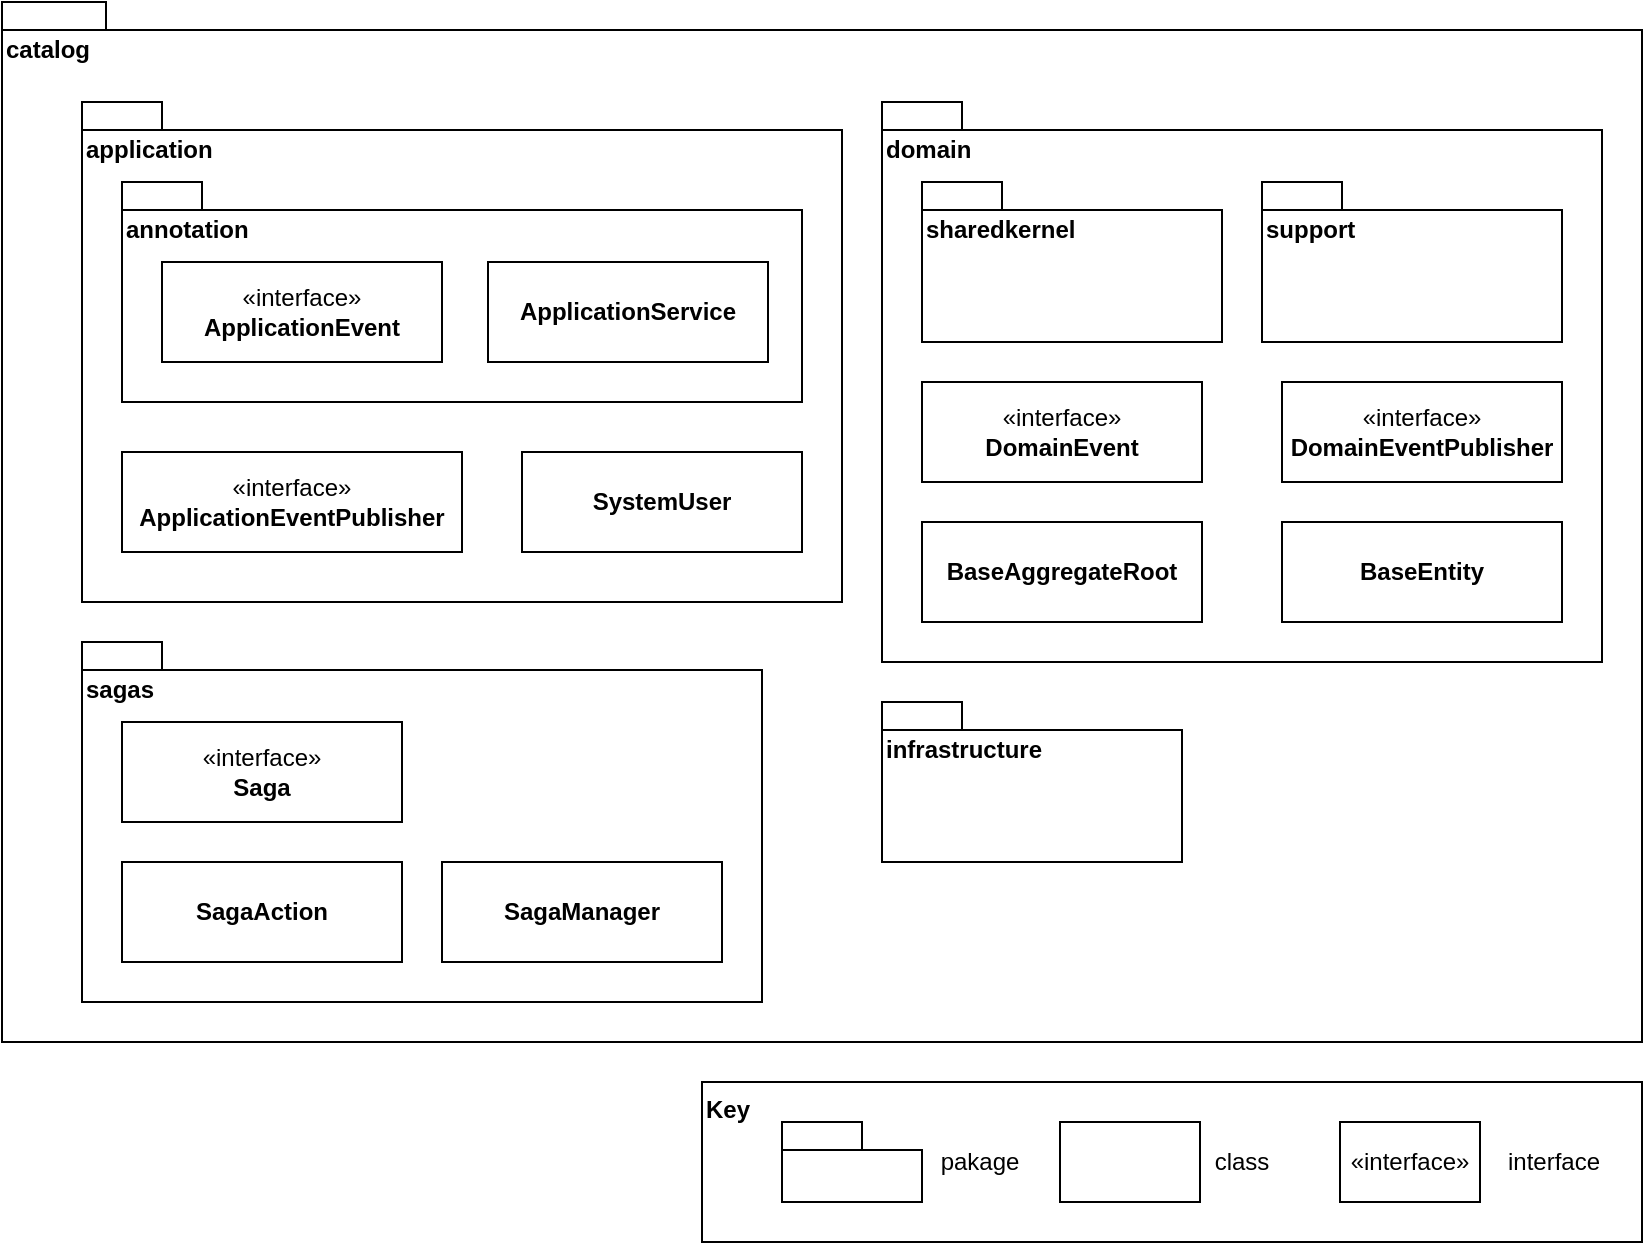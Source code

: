 <mxfile version="21.5.0" type="github" pages="2">
  <diagram name="Q1" id="Gf5s2hJlNByI8KeHs30I">
    <mxGraphModel dx="1171" dy="1398" grid="1" gridSize="10" guides="1" tooltips="1" connect="1" arrows="1" fold="1" page="1" pageScale="1" pageWidth="827" pageHeight="1169" background="none" math="0" shadow="0">
      <root>
        <mxCell id="0" />
        <mxCell id="1" parent="0" />
        <mxCell id="T_zOg4GreK9VvVDKf6gY-1" value="catalog" style="shape=folder;fontStyle=1;spacingTop=10;tabWidth=40;tabHeight=14;tabPosition=left;html=1;whiteSpace=wrap;align=left;labelPosition=center;verticalLabelPosition=middle;verticalAlign=top;" parent="1" vertex="1">
          <mxGeometry x="7" y="40" width="820" height="520" as="geometry" />
        </mxCell>
        <mxCell id="T_zOg4GreK9VvVDKf6gY-9" value="" style="group" parent="1" vertex="1" connectable="0">
          <mxGeometry x="47" y="90" width="380" height="250" as="geometry" />
        </mxCell>
        <mxCell id="T_zOg4GreK9VvVDKf6gY-2" value="application" style="shape=folder;fontStyle=1;spacingTop=10;tabWidth=40;tabHeight=14;tabPosition=left;html=1;whiteSpace=wrap;align=left;verticalAlign=top;" parent="T_zOg4GreK9VvVDKf6gY-9" vertex="1">
          <mxGeometry width="380" height="250" as="geometry" />
        </mxCell>
        <mxCell id="T_zOg4GreK9VvVDKf6gY-3" value="annotation" style="shape=folder;fontStyle=1;spacingTop=10;tabWidth=40;tabHeight=14;tabPosition=left;html=1;whiteSpace=wrap;align=left;verticalAlign=top;" parent="T_zOg4GreK9VvVDKf6gY-9" vertex="1">
          <mxGeometry x="20" y="40" width="340" height="110" as="geometry" />
        </mxCell>
        <mxCell id="T_zOg4GreK9VvVDKf6gY-4" value="&lt;p style=&quot;margin:0px;margin-top:4px;text-align:center;&quot;&gt;&lt;br&gt;&lt;span style=&quot;-webkit-text-stroke: 0px rgba(0, 0, 0, 0);&quot;&gt;&lt;b class=&quot;fr-fix-d86f9b94&quot;&gt;SystemUser&lt;/b&gt;&lt;/span&gt;&lt;/p&gt;" style="verticalAlign=top;align=left;overflow=fill;fontSize=12;fontFamily=Helvetica;html=1;whiteSpace=wrap;" parent="T_zOg4GreK9VvVDKf6gY-9" vertex="1">
          <mxGeometry x="220" y="175" width="140" height="50" as="geometry" />
        </mxCell>
        <mxCell id="T_zOg4GreK9VvVDKf6gY-6" value="«interface»&lt;br&gt;&lt;b class=&quot;fr-fix-d86f9b94&quot;&gt;ApplicationEvent&lt;/b&gt;" style="html=1;whiteSpace=wrap;" parent="T_zOg4GreK9VvVDKf6gY-9" vertex="1">
          <mxGeometry x="40" y="80" width="140" height="50" as="geometry" />
        </mxCell>
        <mxCell id="T_zOg4GreK9VvVDKf6gY-8" value="«interface»&lt;br&gt;&lt;b class=&quot;fr-fix-d86f9b94&quot;&gt;ApplicationEventPublisher&lt;/b&gt;" style="html=1;whiteSpace=wrap;" parent="T_zOg4GreK9VvVDKf6gY-9" vertex="1">
          <mxGeometry x="20" y="175" width="170" height="50" as="geometry" />
        </mxCell>
        <mxCell id="evPwQHbIUcIOGFLmtvC7-1" value="&lt;p style=&quot;margin:0px;margin-top:4px;text-align:center;&quot;&gt;&lt;br&gt;&lt;span style=&quot;-webkit-text-stroke: 0px rgba(0, 0, 0, 0);&quot;&gt;&lt;b class=&quot;fr-fix-d86f9b94&quot;&gt;ApplicationService&lt;/b&gt;&lt;/span&gt;&lt;/p&gt;" style="verticalAlign=top;align=left;overflow=fill;fontSize=12;fontFamily=Helvetica;html=1;whiteSpace=wrap;" vertex="1" parent="T_zOg4GreK9VvVDKf6gY-9">
          <mxGeometry x="203" y="80" width="140" height="50" as="geometry" />
        </mxCell>
        <mxCell id="T_zOg4GreK9VvVDKf6gY-11" value="domain" style="shape=folder;fontStyle=1;spacingTop=10;tabWidth=40;tabHeight=14;tabPosition=left;html=1;whiteSpace=wrap;align=left;verticalAlign=top;" parent="1" vertex="1">
          <mxGeometry x="447" y="90" width="360" height="280" as="geometry" />
        </mxCell>
        <mxCell id="T_zOg4GreK9VvVDKf6gY-12" value="sharedkernel" style="shape=folder;fontStyle=1;spacingTop=10;tabWidth=40;tabHeight=14;tabPosition=left;html=1;whiteSpace=wrap;align=left;verticalAlign=top;" parent="1" vertex="1">
          <mxGeometry x="467" y="130" width="150" height="80" as="geometry" />
        </mxCell>
        <mxCell id="T_zOg4GreK9VvVDKf6gY-13" value="&lt;p style=&quot;margin:0px;margin-top:4px;text-align:center;&quot;&gt;&lt;br&gt;&lt;span style=&quot;-webkit-text-stroke: 0px rgba(0, 0, 0, 0);&quot;&gt;&lt;b class=&quot;fr-fix-d86f9b94&quot;&gt;BaseEntity&lt;/b&gt;&lt;/span&gt;&lt;/p&gt;" style="verticalAlign=top;align=left;overflow=fill;fontSize=12;fontFamily=Helvetica;html=1;whiteSpace=wrap;" parent="1" vertex="1">
          <mxGeometry x="647" y="300" width="140" height="50" as="geometry" />
        </mxCell>
        <mxCell id="T_zOg4GreK9VvVDKf6gY-16" value="«interface»&lt;br&gt;&lt;b class=&quot;fr-fix-d86f9b94&quot;&gt;DomainEvent&lt;/b&gt;" style="html=1;whiteSpace=wrap;" parent="1" vertex="1">
          <mxGeometry x="467" y="230" width="140" height="50" as="geometry" />
        </mxCell>
        <mxCell id="T_zOg4GreK9VvVDKf6gY-17" value="support" style="shape=folder;fontStyle=1;spacingTop=10;tabWidth=40;tabHeight=14;tabPosition=left;html=1;whiteSpace=wrap;align=left;verticalAlign=top;" parent="1" vertex="1">
          <mxGeometry x="637" y="130" width="150" height="80" as="geometry" />
        </mxCell>
        <mxCell id="T_zOg4GreK9VvVDKf6gY-18" value="«interface»&lt;br&gt;&lt;b class=&quot;fr-fix-d86f9b94&quot;&gt;DomainEventPublisher&lt;/b&gt;" style="html=1;whiteSpace=wrap;" parent="1" vertex="1">
          <mxGeometry x="647" y="230" width="140" height="50" as="geometry" />
        </mxCell>
        <mxCell id="T_zOg4GreK9VvVDKf6gY-19" value="&lt;p style=&quot;margin:0px;margin-top:4px;text-align:center;&quot;&gt;&lt;br&gt;&lt;span style=&quot;-webkit-text-stroke: 0px rgba(0, 0, 0, 0);&quot;&gt;&lt;b class=&quot;fr-fix-d86f9b94&quot;&gt;BaseAggregateRoot&lt;/b&gt;&lt;/span&gt;&lt;/p&gt;" style="verticalAlign=top;align=left;overflow=fill;fontSize=12;fontFamily=Helvetica;html=1;whiteSpace=wrap;" parent="1" vertex="1">
          <mxGeometry x="467" y="300" width="140" height="50" as="geometry" />
        </mxCell>
        <mxCell id="T_zOg4GreK9VvVDKf6gY-25" value="infrastructure" style="shape=folder;fontStyle=1;spacingTop=10;tabWidth=40;tabHeight=14;tabPosition=left;html=1;whiteSpace=wrap;align=left;verticalAlign=top;" parent="1" vertex="1">
          <mxGeometry x="447" y="390" width="150" height="80" as="geometry" />
        </mxCell>
        <mxCell id="T_zOg4GreK9VvVDKf6gY-26" value="" style="group" parent="1" vertex="1" connectable="0">
          <mxGeometry x="47" y="360" width="340" height="180" as="geometry" />
        </mxCell>
        <mxCell id="T_zOg4GreK9VvVDKf6gY-20" value="sagas" style="shape=folder;fontStyle=1;spacingTop=10;tabWidth=40;tabHeight=14;tabPosition=left;html=1;whiteSpace=wrap;align=left;verticalAlign=top;" parent="T_zOg4GreK9VvVDKf6gY-26" vertex="1">
          <mxGeometry width="340" height="180" as="geometry" />
        </mxCell>
        <mxCell id="T_zOg4GreK9VvVDKf6gY-21" value="«interface»&lt;br&gt;&lt;b class=&quot;fr-fix-d86f9b94&quot;&gt;Saga&lt;/b&gt;" style="html=1;whiteSpace=wrap;" parent="T_zOg4GreK9VvVDKf6gY-26" vertex="1">
          <mxGeometry x="20" y="40" width="140" height="50" as="geometry" />
        </mxCell>
        <mxCell id="T_zOg4GreK9VvVDKf6gY-22" value="&lt;p style=&quot;margin:0px;margin-top:4px;text-align:center;&quot;&gt;&lt;br&gt;&lt;span style=&quot;-webkit-text-stroke: 0px rgba(0, 0, 0, 0);&quot;&gt;&lt;b class=&quot;fr-fix-d86f9b94&quot;&gt;SagaAction&lt;/b&gt;&lt;/span&gt;&lt;/p&gt;" style="verticalAlign=top;align=left;overflow=fill;fontSize=12;fontFamily=Helvetica;html=1;whiteSpace=wrap;" parent="T_zOg4GreK9VvVDKf6gY-26" vertex="1">
          <mxGeometry x="20" y="110" width="140" height="50" as="geometry" />
        </mxCell>
        <mxCell id="T_zOg4GreK9VvVDKf6gY-24" value="&lt;p style=&quot;margin:0px;margin-top:4px;text-align:center;&quot;&gt;&lt;br&gt;&lt;span style=&quot;-webkit-text-stroke: 0px rgba(0, 0, 0, 0);&quot;&gt;&lt;b class=&quot;fr-fix-d86f9b94&quot;&gt;SagaManager&lt;/b&gt;&lt;/span&gt;&lt;/p&gt;" style="verticalAlign=top;align=left;overflow=fill;fontSize=12;fontFamily=Helvetica;html=1;whiteSpace=wrap;" parent="T_zOg4GreK9VvVDKf6gY-26" vertex="1">
          <mxGeometry x="180" y="110" width="140" height="50" as="geometry" />
        </mxCell>
        <mxCell id="pPhu2z7JUZHZd9RGnSrk-12" value="" style="group" parent="1" vertex="1" connectable="0">
          <mxGeometry x="357" y="580" width="470" height="80" as="geometry" />
        </mxCell>
        <mxCell id="pPhu2z7JUZHZd9RGnSrk-1" value="Key" style="html=1;whiteSpace=wrap;align=left;verticalAlign=top;fontStyle=1" parent="pPhu2z7JUZHZd9RGnSrk-12" vertex="1">
          <mxGeometry width="470" height="80" as="geometry" />
        </mxCell>
        <mxCell id="pPhu2z7JUZHZd9RGnSrk-2" value="" style="shape=folder;fontStyle=1;spacingTop=10;tabWidth=40;tabHeight=14;tabPosition=left;html=1;whiteSpace=wrap;" parent="pPhu2z7JUZHZd9RGnSrk-12" vertex="1">
          <mxGeometry x="40" y="20" width="70" height="40" as="geometry" />
        </mxCell>
        <mxCell id="pPhu2z7JUZHZd9RGnSrk-6" value="«interface»&lt;br&gt;" style="html=1;whiteSpace=wrap;" parent="pPhu2z7JUZHZd9RGnSrk-12" vertex="1">
          <mxGeometry x="319" y="20" width="70" height="40" as="geometry" />
        </mxCell>
        <mxCell id="pPhu2z7JUZHZd9RGnSrk-8" value="&lt;p style=&quot;margin:0px;margin-top:4px;text-align:center;&quot;&gt;&lt;br&gt;&lt;br&gt;&lt;/p&gt;" style="verticalAlign=top;align=left;overflow=fill;fontSize=12;fontFamily=Helvetica;html=1;whiteSpace=wrap;" parent="pPhu2z7JUZHZd9RGnSrk-12" vertex="1">
          <mxGeometry x="179" y="20" width="70" height="40" as="geometry" />
        </mxCell>
        <mxCell id="pPhu2z7JUZHZd9RGnSrk-9" value="pakage" style="text;html=1;strokeColor=none;fillColor=none;align=center;verticalAlign=middle;whiteSpace=wrap;rounded=0;" parent="pPhu2z7JUZHZd9RGnSrk-12" vertex="1">
          <mxGeometry x="109" y="25" width="60" height="30" as="geometry" />
        </mxCell>
        <mxCell id="pPhu2z7JUZHZd9RGnSrk-10" value="class" style="text;html=1;strokeColor=none;fillColor=none;align=center;verticalAlign=middle;whiteSpace=wrap;rounded=0;" parent="pPhu2z7JUZHZd9RGnSrk-12" vertex="1">
          <mxGeometry x="240" y="25" width="60" height="30" as="geometry" />
        </mxCell>
        <mxCell id="pPhu2z7JUZHZd9RGnSrk-11" value="interface" style="text;html=1;strokeColor=none;fillColor=none;align=center;verticalAlign=middle;whiteSpace=wrap;rounded=0;" parent="pPhu2z7JUZHZd9RGnSrk-12" vertex="1">
          <mxGeometry x="396" y="25" width="60" height="30" as="geometry" />
        </mxCell>
      </root>
    </mxGraphModel>
  </diagram>
  <diagram id="u-rTXtAzK_3MrVHv9lGp" name="Q3">
    <mxGraphModel dx="2375" dy="2527" grid="1" gridSize="10" guides="1" tooltips="1" connect="1" arrows="1" fold="1" page="1" pageScale="1" pageWidth="827" pageHeight="1169" math="0" shadow="0">
      <root>
        <mxCell id="0" />
        <mxCell id="1" parent="0" />
        <mxCell id="tfYPWTi0nwfzSkdZXVk5-1" value="&lt;p style=&quot;margin:0px;margin-top:4px;text-align:center;&quot;&gt;&lt;br&gt;&lt;span style=&quot;-webkit-text-stroke: 0px rgba(0, 0, 0, 0);&quot;&gt;&lt;b class=&quot;fr-fix-d86f9b94&quot;&gt;FixedSizeQueue&lt;/b&gt;&lt;/span&gt;&lt;/p&gt;" style="verticalAlign=top;align=left;overflow=fill;fontSize=12;fontFamily=Helvetica;html=1;whiteSpace=wrap;" parent="1" vertex="1">
          <mxGeometry x="-150" y="380" width="140" height="60" as="geometry" />
        </mxCell>
        <mxCell id="tfYPWTi0nwfzSkdZXVk5-2" value="&lt;p style=&quot;margin:0px;margin-top:4px;text-align:center;&quot;&gt;&lt;br&gt;&lt;span style=&quot;-webkit-text-stroke: 0px rgba(0, 0, 0, 0);&quot;&gt;&lt;b class=&quot;fr-fix-d86f9b94&quot;&gt;framework&lt;/b&gt;&lt;/span&gt;&lt;/p&gt;" style="verticalAlign=top;align=left;overflow=fill;fontSize=12;fontFamily=Helvetica;html=1;whiteSpace=wrap;" parent="1" vertex="1">
          <mxGeometry x="490" y="500" width="140" height="60" as="geometry" />
        </mxCell>
        <mxCell id="tfYPWTi0nwfzSkdZXVk5-3" value="&lt;p style=&quot;margin:0px;margin-top:4px;text-align:center;&quot;&gt;&lt;br&gt;&lt;span style=&quot;-webkit-text-stroke: 0px rgba(0, 0, 0, 0);&quot;&gt;&lt;b class=&quot;fr-fix-d86f9b94&quot;&gt;mediabuf&lt;/b&gt;&lt;/span&gt;&lt;/p&gt;" style="verticalAlign=top;align=left;overflow=fill;fontSize=12;fontFamily=Helvetica;html=1;whiteSpace=wrap;" parent="1" vertex="1">
          <mxGeometry x="-470" y="380" width="140" height="60" as="geometry" />
        </mxCell>
        <mxCell id="tfYPWTi0nwfzSkdZXVk5-4" value="&lt;p style=&quot;margin:0px;margin-top:4px;text-align:center;&quot;&gt;&lt;br&gt;&lt;span style=&quot;-webkit-text-stroke: 0px rgba(0, 0, 0, 0);&quot;&gt;&lt;b class=&quot;fr-fix-d86f9b94&quot;&gt;Resource&lt;/b&gt;&lt;/span&gt;&lt;/p&gt;" style="verticalAlign=top;align=left;overflow=fill;fontSize=12;fontFamily=Helvetica;html=1;whiteSpace=wrap;" parent="1" vertex="1">
          <mxGeometry x="650" y="500" width="140" height="60" as="geometry" />
        </mxCell>
        <mxCell id="tfYPWTi0nwfzSkdZXVk5-5" value="&lt;p style=&quot;margin:0px;margin-top:4px;text-align:center;&quot;&gt;&lt;br&gt;&lt;span style=&quot;-webkit-text-stroke: 0px rgba(0, 0, 0, 0);&quot;&gt;&lt;b class=&quot;fr-fix-d86f9b94&quot;&gt;AecKsBinder&lt;/b&gt;&lt;/span&gt;&lt;/p&gt;" style="verticalAlign=top;align=left;overflow=fill;fontSize=12;fontFamily=Helvetica;html=1;whiteSpace=wrap;" parent="1" vertex="1">
          <mxGeometry x="-630" y="380" width="140" height="60" as="geometry" />
        </mxCell>
        <mxCell id="tfYPWTi0nwfzSkdZXVk5-6" value="&lt;p style=&quot;margin:0px;margin-top:4px;text-align:center;&quot;&gt;&lt;br&gt;&lt;span style=&quot;-webkit-text-stroke: 0px rgba(0, 0, 0, 0);&quot;&gt;&lt;b class=&quot;fr-fix-d86f9b94&quot;&gt;Camera&lt;/b&gt;&lt;/span&gt;&lt;/p&gt;" style="verticalAlign=top;align=left;overflow=fill;fontSize=12;fontFamily=Helvetica;html=1;whiteSpace=wrap;" parent="1" vertex="1">
          <mxGeometry x="330" y="500" width="140" height="60" as="geometry" />
        </mxCell>
        <mxCell id="tfYPWTi0nwfzSkdZXVk5-7" value="&lt;p style=&quot;margin:0px;margin-top:4px;text-align:center;&quot;&gt;&lt;br&gt;&lt;span style=&quot;-webkit-text-stroke: 0px rgba(0, 0, 0, 0);&quot;&gt;&lt;b class=&quot;fr-fix-d86f9b94&quot;&gt;DisplayImage&lt;/b&gt;&lt;/span&gt;&lt;/p&gt;" style="verticalAlign=top;align=left;overflow=fill;fontSize=12;fontFamily=Helvetica;html=1;whiteSpace=wrap;" parent="1" vertex="1">
          <mxGeometry x="170" y="500" width="140" height="60" as="geometry" />
        </mxCell>
        <mxCell id="tfYPWTi0nwfzSkdZXVk5-8" value="&lt;p style=&quot;margin:0px;margin-top:4px;text-align:center;&quot;&gt;&lt;br&gt;&lt;span style=&quot;-webkit-text-stroke: 0px rgba(0, 0, 0, 0);&quot;&gt;&lt;b class=&quot;fr-fix-d86f9b94&quot;&gt;LgVideoChatDemo&lt;/b&gt;&lt;/span&gt;&lt;/p&gt;" style="verticalAlign=top;align=left;overflow=fill;fontSize=12;fontFamily=Helvetica;html=1;whiteSpace=wrap;" parent="1" vertex="1">
          <mxGeometry x="120" y="-120" width="140" height="60" as="geometry" />
        </mxCell>
        <mxCell id="tfYPWTi0nwfzSkdZXVk5-9" value="&lt;p style=&quot;margin:0px;margin-top:4px;text-align:center;&quot;&gt;&lt;br&gt;&lt;span style=&quot;-webkit-text-stroke: 0px rgba(0, 0, 0, 0);&quot;&gt;&lt;b class=&quot;fr-fix-d86f9b94&quot;&gt;litevad&lt;/b&gt;&lt;/span&gt;&lt;/p&gt;" style="verticalAlign=top;align=left;overflow=fill;fontSize=12;fontFamily=Helvetica;html=1;whiteSpace=wrap;" parent="1" vertex="1">
          <mxGeometry x="-150" y="500" width="140" height="60" as="geometry" />
        </mxCell>
        <mxCell id="tfYPWTi0nwfzSkdZXVk5-10" value="&lt;p style=&quot;margin:0px;margin-top:4px;text-align:center;&quot;&gt;&lt;br&gt;&lt;span style=&quot;-webkit-text-stroke: 0px rgba(0, 0, 0, 0);&quot;&gt;&lt;b class=&quot;fr-fix-d86f9b94&quot;&gt;TcpSendRecv&lt;/b&gt;&lt;/span&gt;&lt;/p&gt;" style="verticalAlign=top;align=left;overflow=fill;fontSize=12;fontFamily=Helvetica;html=1;whiteSpace=wrap;" parent="1" vertex="1">
          <mxGeometry x="10" y="500" width="140" height="60" as="geometry" />
        </mxCell>
        <mxCell id="tfYPWTi0nwfzSkdZXVk5-11" value="&lt;p style=&quot;margin:0px;margin-top:4px;text-align:center;&quot;&gt;&lt;br&gt;&lt;span style=&quot;-webkit-text-stroke: 0px rgba(0, 0, 0, 0);&quot;&gt;&lt;b class=&quot;fr-fix-d86f9b94&quot;&gt;VideoClient&lt;/b&gt;&lt;/span&gt;&lt;/p&gt;" style="verticalAlign=top;align=left;overflow=fill;fontSize=12;fontFamily=Helvetica;html=1;whiteSpace=wrap;" parent="1" vertex="1">
          <mxGeometry x="-20" y="50" width="140" height="60" as="geometry" />
        </mxCell>
        <mxCell id="tfYPWTi0nwfzSkdZXVk5-12" value="&lt;p style=&quot;margin:0px;margin-top:4px;text-align:center;&quot;&gt;&lt;br&gt;&lt;span style=&quot;-webkit-text-stroke: 0px rgba(0, 0, 0, 0);&quot;&gt;&lt;b class=&quot;fr-fix-d86f9b94&quot;&gt;VideoServer&lt;/b&gt;&lt;/span&gt;&lt;/p&gt;" style="verticalAlign=top;align=left;overflow=fill;fontSize=12;fontFamily=Helvetica;html=1;whiteSpace=wrap;" parent="1" vertex="1">
          <mxGeometry x="260" y="50" width="140" height="60" as="geometry" />
        </mxCell>
        <mxCell id="tfYPWTi0nwfzSkdZXVk5-13" value="&lt;p style=&quot;margin:0px;margin-top:4px;text-align:center;&quot;&gt;&lt;br&gt;&lt;span style=&quot;-webkit-text-stroke: 0px rgba(0, 0, 0, 0);&quot;&gt;&lt;b class=&quot;fr-fix-d86f9b94&quot;&gt;VoipNetwork&lt;/b&gt;&lt;/span&gt;&lt;/p&gt;" style="verticalAlign=top;align=left;overflow=fill;fontSize=12;fontFamily=Helvetica;html=1;whiteSpace=wrap;" parent="1" vertex="1">
          <mxGeometry x="-150" y="260" width="140" height="60" as="geometry" />
        </mxCell>
        <mxCell id="tfYPWTi0nwfzSkdZXVk5-14" value="&lt;p style=&quot;margin:0px;margin-top:4px;text-align:center;&quot;&gt;&lt;br&gt;&lt;span style=&quot;-webkit-text-stroke: 0px rgba(0, 0, 0, 0);&quot;&gt;&lt;b class=&quot;fr-fix-d86f9b94&quot;&gt;VoipVoice&lt;/b&gt;&lt;/span&gt;&lt;/p&gt;" style="verticalAlign=top;align=left;overflow=fill;fontSize=12;fontFamily=Helvetica;html=1;whiteSpace=wrap;" parent="1" vertex="1">
          <mxGeometry x="-290" y="150" width="140" height="60" as="geometry" />
        </mxCell>
        <mxCell id="tfYPWTi0nwfzSkdZXVk5-15" value="&lt;p style=&quot;margin:0px;margin-top:4px;text-align:center;&quot;&gt;&lt;br&gt;&lt;span style=&quot;-webkit-text-stroke: 0px rgba(0, 0, 0, 0);&quot;&gt;&lt;b class=&quot;fr-fix-d86f9b94&quot;&gt;WaveWriter&lt;/b&gt;&lt;/span&gt;&lt;/p&gt;" style="verticalAlign=top;align=left;overflow=fill;fontSize=12;fontFamily=Helvetica;html=1;whiteSpace=wrap;" parent="1" vertex="1">
          <mxGeometry x="-310" y="380" width="140" height="60" as="geometry" />
        </mxCell>
        <mxCell id="tfYPWTi0nwfzSkdZXVk5-16" value="Use" style="endArrow=open;endSize=12;dashed=1;html=1;rounded=0;jumpStyle=arc;jumpSize=13;shadow=0;bendable=1;strokeWidth=1;edgeStyle=orthogonalEdgeStyle;" parent="1" source="tfYPWTi0nwfzSkdZXVk5-11" target="tfYPWTi0nwfzSkdZXVk5-10" edge="1">
          <mxGeometry width="160" relative="1" as="geometry">
            <mxPoint x="70" y="370" as="sourcePoint" />
            <mxPoint x="230" y="370" as="targetPoint" />
            <Array as="points">
              <mxPoint x="50" y="400" />
              <mxPoint x="50" y="400" />
            </Array>
          </mxGeometry>
        </mxCell>
        <mxCell id="2nvdQKEdai7sQ12tA3LI-2" value="Use" style="endArrow=open;endSize=12;dashed=1;html=1;rounded=0;jumpStyle=arc;jumpSize=13;shadow=0;bendable=1;strokeWidth=1;exitX=1;exitY=0.5;exitDx=0;exitDy=0;edgeStyle=orthogonalEdgeStyle;" edge="1" parent="1" source="tfYPWTi0nwfzSkdZXVk5-8" target="tfYPWTi0nwfzSkdZXVk5-2">
          <mxGeometry width="160" relative="1" as="geometry">
            <mxPoint x="370" y="-10" as="sourcePoint" />
            <mxPoint x="530" y="-10" as="targetPoint" />
          </mxGeometry>
        </mxCell>
        <mxCell id="2nvdQKEdai7sQ12tA3LI-4" value="Use" style="endArrow=open;endSize=12;dashed=1;html=1;rounded=0;jumpStyle=arc;jumpSize=13;shadow=0;bendable=1;strokeWidth=1;edgeStyle=orthogonalEdgeStyle;" edge="1" parent="1" source="tfYPWTi0nwfzSkdZXVk5-8" target="tfYPWTi0nwfzSkdZXVk5-14">
          <mxGeometry width="160" relative="1" as="geometry">
            <mxPoint x="471.077" y="-100" as="sourcePoint" />
            <mxPoint x="688.923" y="490.0" as="targetPoint" />
          </mxGeometry>
        </mxCell>
        <mxCell id="2nvdQKEdai7sQ12tA3LI-5" value="Use" style="endArrow=open;endSize=12;dashed=1;html=1;rounded=0;jumpStyle=arc;jumpSize=13;shadow=0;bendable=1;strokeWidth=1;edgeStyle=orthogonalEdgeStyle;exitX=0.846;exitY=1.047;exitDx=0;exitDy=0;exitPerimeter=0;" edge="1" parent="1" source="tfYPWTi0nwfzSkdZXVk5-8" target="tfYPWTi0nwfzSkdZXVk5-12">
          <mxGeometry width="160" relative="1" as="geometry">
            <mxPoint x="417" y="-40" as="sourcePoint" />
            <mxPoint x="577" y="-40" as="targetPoint" />
            <Array as="points">
              <mxPoint x="238" y="10" />
              <mxPoint x="330" y="10" />
            </Array>
          </mxGeometry>
        </mxCell>
        <mxCell id="2nvdQKEdai7sQ12tA3LI-6" value="Use" style="endArrow=open;endSize=12;dashed=1;html=1;rounded=0;jumpStyle=arc;jumpSize=13;shadow=0;bendable=1;strokeWidth=1;exitX=1;exitY=0.75;exitDx=0;exitDy=0;entryX=0.75;entryY=0;entryDx=0;entryDy=0;edgeStyle=orthogonalEdgeStyle;" edge="1" parent="1" source="tfYPWTi0nwfzSkdZXVk5-8" target="tfYPWTi0nwfzSkdZXVk5-6">
          <mxGeometry width="160" relative="1" as="geometry">
            <mxPoint x="240" y="-170" as="sourcePoint" />
            <mxPoint x="400" y="-170" as="targetPoint" />
          </mxGeometry>
        </mxCell>
        <mxCell id="2nvdQKEdai7sQ12tA3LI-7" value="Use" style="endArrow=open;endSize=12;dashed=1;html=1;rounded=0;jumpStyle=arc;jumpSize=13;shadow=0;bendable=1;strokeWidth=1;edgeStyle=orthogonalEdgeStyle;exitX=0.698;exitY=1.008;exitDx=0;exitDy=0;exitPerimeter=0;" edge="1" parent="1" source="tfYPWTi0nwfzSkdZXVk5-8" target="tfYPWTi0nwfzSkdZXVk5-7">
          <mxGeometry width="160" relative="1" as="geometry">
            <mxPoint x="390" y="-70" as="sourcePoint" />
            <mxPoint x="550" y="-70" as="targetPoint" />
            <Array as="points">
              <mxPoint x="218" y="220" />
              <mxPoint x="240" y="220" />
            </Array>
          </mxGeometry>
        </mxCell>
        <mxCell id="2nvdQKEdai7sQ12tA3LI-8" value="Use" style="endArrow=open;endSize=12;dashed=1;html=1;rounded=0;jumpStyle=arc;jumpSize=13;shadow=0;bendable=1;strokeWidth=1;edgeStyle=orthogonalEdgeStyle;exitX=0.161;exitY=1.098;exitDx=0;exitDy=0;exitPerimeter=0;entryX=0.5;entryY=0;entryDx=0;entryDy=0;" edge="1" parent="1" source="tfYPWTi0nwfzSkdZXVk5-8" target="tfYPWTi0nwfzSkdZXVk5-11">
          <mxGeometry width="160" relative="1" as="geometry">
            <mxPoint x="370" y="-70" as="sourcePoint" />
            <mxPoint x="530" y="-70" as="targetPoint" />
            <Array as="points">
              <mxPoint x="143" y="10" />
              <mxPoint x="50" y="10" />
            </Array>
          </mxGeometry>
        </mxCell>
        <mxCell id="2nvdQKEdai7sQ12tA3LI-9" value="Use" style="endArrow=open;endSize=12;dashed=1;html=1;rounded=0;jumpStyle=arc;jumpSize=13;shadow=0;bendable=1;strokeWidth=1;edgeStyle=orthogonalEdgeStyle;" edge="1" parent="1" source="tfYPWTi0nwfzSkdZXVk5-8" target="tfYPWTi0nwfzSkdZXVk5-9">
          <mxGeometry width="160" relative="1" as="geometry">
            <mxPoint x="350" y="-70" as="sourcePoint" />
            <mxPoint x="510" y="-70" as="targetPoint" />
            <Array as="points">
              <mxPoint x="170" y="470" />
              <mxPoint x="-80" y="470" />
            </Array>
          </mxGeometry>
        </mxCell>
        <mxCell id="2nvdQKEdai7sQ12tA3LI-10" value="Use" style="endArrow=open;endSize=12;dashed=1;html=1;rounded=0;jumpStyle=arc;jumpSize=13;shadow=0;bendable=1;strokeWidth=1;edgeStyle=orthogonalEdgeStyle;entryX=0.75;entryY=0;entryDx=0;entryDy=0;" edge="1" parent="1" source="tfYPWTi0nwfzSkdZXVk5-11" target="tfYPWTi0nwfzSkdZXVk5-14">
          <mxGeometry width="160" relative="1" as="geometry">
            <mxPoint x="-380" y="520" as="sourcePoint" />
            <mxPoint x="-220" y="520" as="targetPoint" />
          </mxGeometry>
        </mxCell>
        <mxCell id="2nvdQKEdai7sQ12tA3LI-11" value="Use" style="endArrow=open;endSize=12;dashed=1;html=1;rounded=0;exitX=0.25;exitY=0;exitDx=0;exitDy=0;jumpStyle=arc;jumpSize=13;shadow=0;bendable=1;strokeWidth=1;edgeStyle=orthogonalEdgeStyle;entryX=0;entryY=1;entryDx=0;entryDy=0;elbow=vertical;fontColor=#FF0000;strokeColor=#FF0000;" edge="1" parent="1" source="tfYPWTi0nwfzSkdZXVk5-11" target="tfYPWTi0nwfzSkdZXVk5-8">
          <mxGeometry width="160" relative="1" as="geometry">
            <mxPoint x="380" y="-40" as="sourcePoint" />
            <mxPoint x="540" y="-40" as="targetPoint" />
            <Array as="points">
              <mxPoint x="15" y="-20" />
              <mxPoint x="120" y="-20" />
            </Array>
          </mxGeometry>
        </mxCell>
        <mxCell id="2nvdQKEdai7sQ12tA3LI-12" value="Use" style="endArrow=open;endSize=12;dashed=1;html=1;rounded=0;jumpStyle=arc;jumpSize=13;shadow=0;bendable=1;strokeWidth=1;edgeStyle=orthogonalEdgeStyle;entryX=0.25;entryY=0;entryDx=0;entryDy=0;exitX=0.75;exitY=1;exitDx=0;exitDy=0;" edge="1" parent="1" source="tfYPWTi0nwfzSkdZXVk5-11" target="tfYPWTi0nwfzSkdZXVk5-6">
          <mxGeometry width="160" relative="1" as="geometry">
            <mxPoint x="-40" y="365" as="sourcePoint" />
            <mxPoint x="120" y="365" as="targetPoint" />
          </mxGeometry>
        </mxCell>
        <mxCell id="2nvdQKEdai7sQ12tA3LI-13" value="Use" style="endArrow=open;endSize=12;dashed=1;html=1;rounded=0;jumpStyle=arc;jumpSize=13;shadow=0;bendable=1;strokeWidth=1;edgeStyle=orthogonalEdgeStyle;" edge="1" parent="1" source="tfYPWTi0nwfzSkdZXVk5-11" target="tfYPWTi0nwfzSkdZXVk5-7">
          <mxGeometry width="160" relative="1" as="geometry">
            <mxPoint x="290" y="510" as="sourcePoint" />
            <mxPoint x="450" y="510" as="targetPoint" />
            <Array as="points">
              <mxPoint x="200" y="80" />
            </Array>
          </mxGeometry>
        </mxCell>
        <mxCell id="2nvdQKEdai7sQ12tA3LI-14" value="Use" style="endArrow=open;endSize=12;dashed=1;html=1;rounded=0;jumpStyle=arc;jumpSize=13;shadow=0;bendable=1;strokeWidth=1;edgeStyle=orthogonalEdgeStyle;exitX=0.126;exitY=0.991;exitDx=0;exitDy=0;exitPerimeter=0;entryX=1;entryY=0;entryDx=0;entryDy=0;" edge="1" parent="1" source="tfYPWTi0nwfzSkdZXVk5-12" target="tfYPWTi0nwfzSkdZXVk5-14">
          <mxGeometry width="160" relative="1" as="geometry">
            <mxPoint x="380" y="70" as="sourcePoint" />
            <mxPoint x="540" y="70" as="targetPoint" />
          </mxGeometry>
        </mxCell>
        <mxCell id="2nvdQKEdai7sQ12tA3LI-15" value="Use" style="endArrow=open;endSize=12;dashed=1;html=1;rounded=0;exitX=0.75;exitY=0;exitDx=0;exitDy=0;jumpStyle=arc;jumpSize=13;shadow=0;bendable=1;strokeWidth=1;edgeStyle=orthogonalEdgeStyle;entryX=1;entryY=1;entryDx=0;entryDy=0;fontColor=#FF0000;strokeColor=#FF0000;" edge="1" parent="1" source="tfYPWTi0nwfzSkdZXVk5-12" target="tfYPWTi0nwfzSkdZXVk5-8">
          <mxGeometry width="160" relative="1" as="geometry">
            <mxPoint x="400" y="30" as="sourcePoint" />
            <mxPoint x="560" y="30" as="targetPoint" />
            <Array as="points">
              <mxPoint x="365" y="-20" />
              <mxPoint x="260" y="-20" />
            </Array>
          </mxGeometry>
        </mxCell>
        <mxCell id="2nvdQKEdai7sQ12tA3LI-16" value="Use" style="endArrow=open;endSize=12;dashed=1;html=1;rounded=0;jumpStyle=arc;jumpSize=13;shadow=0;bendable=1;strokeWidth=1;edgeStyle=orthogonalEdgeStyle;exitX=0.318;exitY=1.029;exitDx=0;exitDy=0;exitPerimeter=0;" edge="1" parent="1" source="tfYPWTi0nwfzSkdZXVk5-12" target="tfYPWTi0nwfzSkdZXVk5-10">
          <mxGeometry width="160" relative="1" as="geometry">
            <mxPoint x="417" y="40" as="sourcePoint" />
            <mxPoint x="577" y="40" as="targetPoint" />
            <Array as="points">
              <mxPoint x="305" y="370" />
              <mxPoint x="110" y="370" />
            </Array>
          </mxGeometry>
        </mxCell>
        <mxCell id="2nvdQKEdai7sQ12tA3LI-17" value="Use" style="endArrow=open;endSize=12;dashed=1;html=1;rounded=0;jumpStyle=arc;jumpSize=13;shadow=0;bendable=1;strokeWidth=1;exitX=0.5;exitY=1;exitDx=0;exitDy=0;edgeStyle=orthogonalEdgeStyle;entryX=0.692;entryY=-0.02;entryDx=0;entryDy=0;entryPerimeter=0;" edge="1" parent="1" source="tfYPWTi0nwfzSkdZXVk5-12" target="tfYPWTi0nwfzSkdZXVk5-7">
          <mxGeometry width="160" relative="1" as="geometry">
            <mxPoint x="400" y="40" as="sourcePoint" />
            <mxPoint x="560" y="40" as="targetPoint" />
            <Array as="points">
              <mxPoint x="330" y="400" />
              <mxPoint x="280" y="400" />
              <mxPoint x="280" y="499" />
            </Array>
          </mxGeometry>
        </mxCell>
        <mxCell id="2nvdQKEdai7sQ12tA3LI-18" value="Use" style="endArrow=open;endSize=12;dashed=1;html=1;rounded=0;jumpStyle=arc;jumpSize=13;shadow=0;bendable=1;strokeWidth=1;exitX=1;exitY=1;exitDx=0;exitDy=0;entryX=0.5;entryY=0;entryDx=0;entryDy=0;edgeStyle=orthogonalEdgeStyle;" edge="1" parent="1" source="tfYPWTi0nwfzSkdZXVk5-12" target="tfYPWTi0nwfzSkdZXVk5-6">
          <mxGeometry width="160" relative="1" as="geometry">
            <mxPoint x="407" y="-30" as="sourcePoint" />
            <mxPoint x="567" y="-30" as="targetPoint" />
          </mxGeometry>
        </mxCell>
        <mxCell id="2nvdQKEdai7sQ12tA3LI-19" value="Use" style="endArrow=open;endSize=12;dashed=1;html=1;rounded=0;jumpStyle=arc;jumpSize=13;shadow=0;bendable=1;strokeWidth=1;" edge="1" parent="1" source="tfYPWTi0nwfzSkdZXVk5-13" target="tfYPWTi0nwfzSkdZXVk5-1">
          <mxGeometry width="160" relative="1" as="geometry">
            <mxPoint x="450" y="20" as="sourcePoint" />
            <mxPoint x="610" y="20" as="targetPoint" />
          </mxGeometry>
        </mxCell>
        <mxCell id="2nvdQKEdai7sQ12tA3LI-20" value="Use" style="endArrow=open;endSize=12;dashed=1;html=1;rounded=0;jumpStyle=arc;jumpSize=13;shadow=0;bendable=1;strokeWidth=1;edgeStyle=orthogonalEdgeStyle;" edge="1" parent="1" source="tfYPWTi0nwfzSkdZXVk5-14" target="tfYPWTi0nwfzSkdZXVk5-13">
          <mxGeometry width="160" relative="1" as="geometry">
            <mxPoint x="-290" y="-120" as="sourcePoint" />
            <mxPoint x="-130" y="-120" as="targetPoint" />
            <Array as="points">
              <mxPoint x="-150" y="235" />
              <mxPoint x="-80" y="235" />
            </Array>
          </mxGeometry>
        </mxCell>
        <mxCell id="2nvdQKEdai7sQ12tA3LI-21" value="Use" style="endArrow=open;endSize=12;dashed=1;html=1;rounded=0;exitX=0.25;exitY=0;exitDx=0;exitDy=0;jumpStyle=arc;jumpSize=13;shadow=0;bendable=1;strokeWidth=1;entryX=0;entryY=0.25;entryDx=0;entryDy=0;edgeStyle=orthogonalEdgeStyle;fontColor=#FF0000;strokeColor=#FF0000;" edge="1" parent="1" source="tfYPWTi0nwfzSkdZXVk5-14" target="tfYPWTi0nwfzSkdZXVk5-8">
          <mxGeometry width="160" relative="1" as="geometry">
            <mxPoint x="430" y="-30" as="sourcePoint" />
            <mxPoint x="590" y="-30" as="targetPoint" />
          </mxGeometry>
        </mxCell>
        <mxCell id="2nvdQKEdai7sQ12tA3LI-22" value="Use" style="endArrow=open;endSize=12;dashed=1;html=1;rounded=0;jumpStyle=arc;jumpSize=13;shadow=0;bendable=1;strokeWidth=1;edgeStyle=orthogonalEdgeStyle;exitX=0.25;exitY=1;exitDx=0;exitDy=0;" edge="1" parent="1" source="tfYPWTi0nwfzSkdZXVk5-14" target="tfYPWTi0nwfzSkdZXVk5-3">
          <mxGeometry width="160" relative="1" as="geometry">
            <mxPoint x="427" y="-60.5" as="sourcePoint" />
            <mxPoint x="587" y="-60.5" as="targetPoint" />
          </mxGeometry>
        </mxCell>
        <mxCell id="2nvdQKEdai7sQ12tA3LI-23" value="Use" style="endArrow=open;endSize=12;dashed=1;html=1;rounded=0;jumpStyle=arc;jumpSize=13;shadow=0;bendable=1;strokeWidth=1;edgeStyle=orthogonalEdgeStyle;exitX=0;exitY=1;exitDx=0;exitDy=0;" edge="1" parent="1" source="tfYPWTi0nwfzSkdZXVk5-14" target="tfYPWTi0nwfzSkdZXVk5-5">
          <mxGeometry width="160" relative="1" as="geometry">
            <mxPoint x="427" y="50" as="sourcePoint" />
            <mxPoint x="587" y="50" as="targetPoint" />
            <Array as="points">
              <mxPoint x="-290" y="260" />
              <mxPoint x="-560" y="260" />
            </Array>
          </mxGeometry>
        </mxCell>
        <mxCell id="2nvdQKEdai7sQ12tA3LI-24" value="Use" style="endArrow=open;endSize=12;dashed=1;html=1;rounded=0;jumpStyle=arc;jumpSize=13;shadow=0;bendable=1;strokeWidth=1;edgeStyle=orthogonalEdgeStyle;entryX=0.648;entryY=-0.003;entryDx=0;entryDy=0;entryPerimeter=0;" edge="1" parent="1" source="tfYPWTi0nwfzSkdZXVk5-14" target="tfYPWTi0nwfzSkdZXVk5-15">
          <mxGeometry width="160" relative="1" as="geometry">
            <mxPoint x="427" y="-30" as="sourcePoint" />
            <mxPoint x="587" y="-30" as="targetPoint" />
          </mxGeometry>
        </mxCell>
        <mxCell id="2nvdQKEdai7sQ12tA3LI-25" value="Use" style="endArrow=open;endSize=12;dashed=1;html=1;rounded=0;jumpStyle=arc;jumpSize=13;shadow=0;bendable=1;strokeWidth=1;edgeStyle=orthogonalEdgeStyle;" edge="1" parent="1" source="tfYPWTi0nwfzSkdZXVk5-14" target="tfYPWTi0nwfzSkdZXVk5-1">
          <mxGeometry width="160" relative="1" as="geometry">
            <mxPoint x="-390" y="-40" as="sourcePoint" />
            <mxPoint x="-230" y="-40" as="targetPoint" />
            <Array as="points">
              <mxPoint x="-170" y="350" />
              <mxPoint x="-110" y="350" />
            </Array>
          </mxGeometry>
        </mxCell>
        <mxCell id="2nvdQKEdai7sQ12tA3LI-26" value="Use" style="endArrow=open;endSize=12;dashed=1;html=1;rounded=0;jumpStyle=arc;jumpSize=13;shadow=0;bendable=1;strokeWidth=1;exitX=1;exitY=0.75;exitDx=0;exitDy=0;edgeStyle=orthogonalEdgeStyle;" edge="1" parent="1" source="tfYPWTi0nwfzSkdZXVk5-14" target="tfYPWTi0nwfzSkdZXVk5-9">
          <mxGeometry width="160" relative="1" as="geometry">
            <mxPoint x="-250" y="-80" as="sourcePoint" />
            <mxPoint x="-90" y="-80" as="targetPoint" />
            <Array as="points">
              <mxPoint x="10" y="195" />
              <mxPoint x="10" y="460" />
              <mxPoint x="-100" y="460" />
            </Array>
          </mxGeometry>
        </mxCell>
        <mxCell id="2nvdQKEdai7sQ12tA3LI-27" value="Use" style="endArrow=open;endSize=12;dashed=1;html=1;rounded=0;jumpStyle=arc;jumpSize=13;shadow=0;bendable=1;strokeWidth=1;exitX=1;exitY=0.25;exitDx=0;exitDy=0;edgeStyle=orthogonalEdgeStyle;" edge="1" parent="1" source="tfYPWTi0nwfzSkdZXVk5-8" target="tfYPWTi0nwfzSkdZXVk5-4">
          <mxGeometry width="160" relative="1" as="geometry">
            <mxPoint x="500" y="-20" as="sourcePoint" />
            <mxPoint x="660" y="-20" as="targetPoint" />
            <mxPoint as="offset" />
          </mxGeometry>
        </mxCell>
        <mxCell id="BvAjJEP6U3A8L9Kx_TaD-2" value="Key" style="html=1;whiteSpace=wrap;align=left;verticalAlign=top;fontStyle=1" vertex="1" parent="1">
          <mxGeometry x="270" y="600" width="520" height="80" as="geometry" />
        </mxCell>
        <mxCell id="BvAjJEP6U3A8L9Kx_TaD-5" value="&lt;p style=&quot;margin:0px;margin-top:4px;text-align:center;&quot;&gt;&lt;br&gt;&lt;br&gt;&lt;/p&gt;" style="verticalAlign=top;align=left;overflow=fill;fontSize=12;fontFamily=Helvetica;html=1;whiteSpace=wrap;" vertex="1" parent="1">
          <mxGeometry x="309" y="620" width="70" height="40" as="geometry" />
        </mxCell>
        <mxCell id="BvAjJEP6U3A8L9Kx_TaD-7" value="class" style="text;html=1;strokeColor=none;fillColor=none;align=center;verticalAlign=middle;whiteSpace=wrap;rounded=0;" vertex="1" parent="1">
          <mxGeometry x="370" y="625" width="60" height="30" as="geometry" />
        </mxCell>
        <mxCell id="BvAjJEP6U3A8L9Kx_TaD-9" value="Use" style="endArrow=open;endSize=12;dashed=1;html=1;rounded=0;jumpStyle=arc;jumpSize=13;shadow=0;bendable=1;strokeWidth=1;" edge="1" parent="1">
          <mxGeometry width="160" relative="1" as="geometry">
            <mxPoint x="431" y="639.5" as="sourcePoint" />
            <mxPoint x="511" y="639.5" as="targetPoint" />
          </mxGeometry>
        </mxCell>
        <mxCell id="BvAjJEP6U3A8L9Kx_TaD-10" value="dependency" style="text;html=1;strokeColor=none;fillColor=none;align=center;verticalAlign=middle;whiteSpace=wrap;rounded=0;" vertex="1" parent="1">
          <mxGeometry x="522" y="625" width="60" height="30" as="geometry" />
        </mxCell>
        <mxCell id="BvAjJEP6U3A8L9Kx_TaD-17" value="Use" style="endArrow=open;endSize=12;dashed=1;html=1;rounded=0;jumpStyle=arc;jumpSize=13;shadow=0;bendable=1;strokeWidth=1;strokeColor=#FF0000;fontColor=#FF0000;" edge="1" parent="1">
          <mxGeometry width="160" relative="1" as="geometry">
            <mxPoint x="607" y="639.5" as="sourcePoint" />
            <mxPoint x="687" y="639.5" as="targetPoint" />
            <mxPoint as="offset" />
          </mxGeometry>
        </mxCell>
        <mxCell id="BvAjJEP6U3A8L9Kx_TaD-18" value="circular&lt;br&gt;dependency" style="text;html=1;strokeColor=none;fillColor=none;align=center;verticalAlign=middle;whiteSpace=wrap;rounded=0;" vertex="1" parent="1">
          <mxGeometry x="698" y="625" width="60" height="30" as="geometry" />
        </mxCell>
      </root>
    </mxGraphModel>
  </diagram>
</mxfile>
